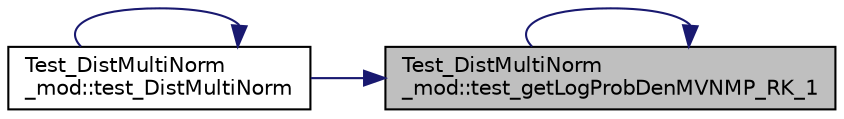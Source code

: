 digraph "Test_DistMultiNorm_mod::test_getLogProbDenMVNMP_RK_1"
{
 // LATEX_PDF_SIZE
  edge [fontname="Helvetica",fontsize="10",labelfontname="Helvetica",labelfontsize="10"];
  node [fontname="Helvetica",fontsize="10",shape=record];
  rankdir="RL";
  Node1 [label="Test_DistMultiNorm\l_mod::test_getLogProbDenMVNMP_RK_1",height=0.2,width=0.4,color="black", fillcolor="grey75", style="filled", fontcolor="black",tooltip=" "];
  Node1 -> Node2 [dir="back",color="midnightblue",fontsize="10",style="solid"];
  Node2 [label="Test_DistMultiNorm\l_mod::test_DistMultiNorm",height=0.2,width=0.4,color="black", fillcolor="white", style="filled",URL="$namespaceTest__DistMultiNorm__mod.html#a6c8ed158851108dacf98d4295d31f13e",tooltip=" "];
  Node2 -> Node2 [dir="back",color="midnightblue",fontsize="10",style="solid"];
  Node1 -> Node1 [dir="back",color="midnightblue",fontsize="10",style="solid"];
}
